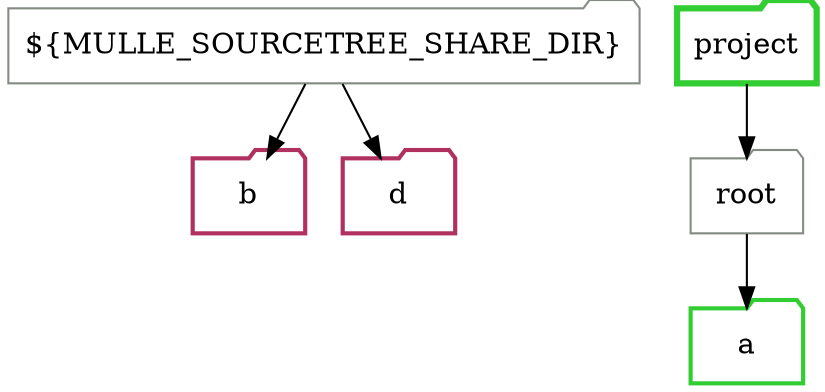 digraph sourcetree
{
   node [ shape="box"; style="filled" ]

   "${MULLE_SOURCETREE_SHARE_DIR}" -> "${MULLE_SOURCETREE_SHARE_DIR}/b" [ style="", label="" ]
   "${MULLE_SOURCETREE_SHARE_DIR}/b" [ shape="folder", penwidth="2", color="maroon", style="" label="b"]
   "${MULLE_SOURCETREE_SHARE_DIR}" -> "${MULLE_SOURCETREE_SHARE_DIR}/d" [ style="", label="" ]
   "${MULLE_SOURCETREE_SHARE_DIR}/d" [ shape="folder", penwidth="2", color="maroon", style="" label="d"]
   "project" -> "root" [ style="", label="" ]
   "root" -> "root/a" [ style="", label="" ]
   "root/a" [ shape="folder", penwidth="2", color="limegreen", style="" label="a"]
   "project" [ shape="folder", penwidth="3", color="limegreen", style="" label="project"]
   "${MULLE_SOURCETREE_SHARE_DIR}" [ shape="folder", penwidth="1", color="honeydew4", style="" label="${MULLE_SOURCETREE_SHARE_DIR}"]
   "root" [ shape="folder", penwidth="1", color="honeydew4", style="" label="root"]
}
